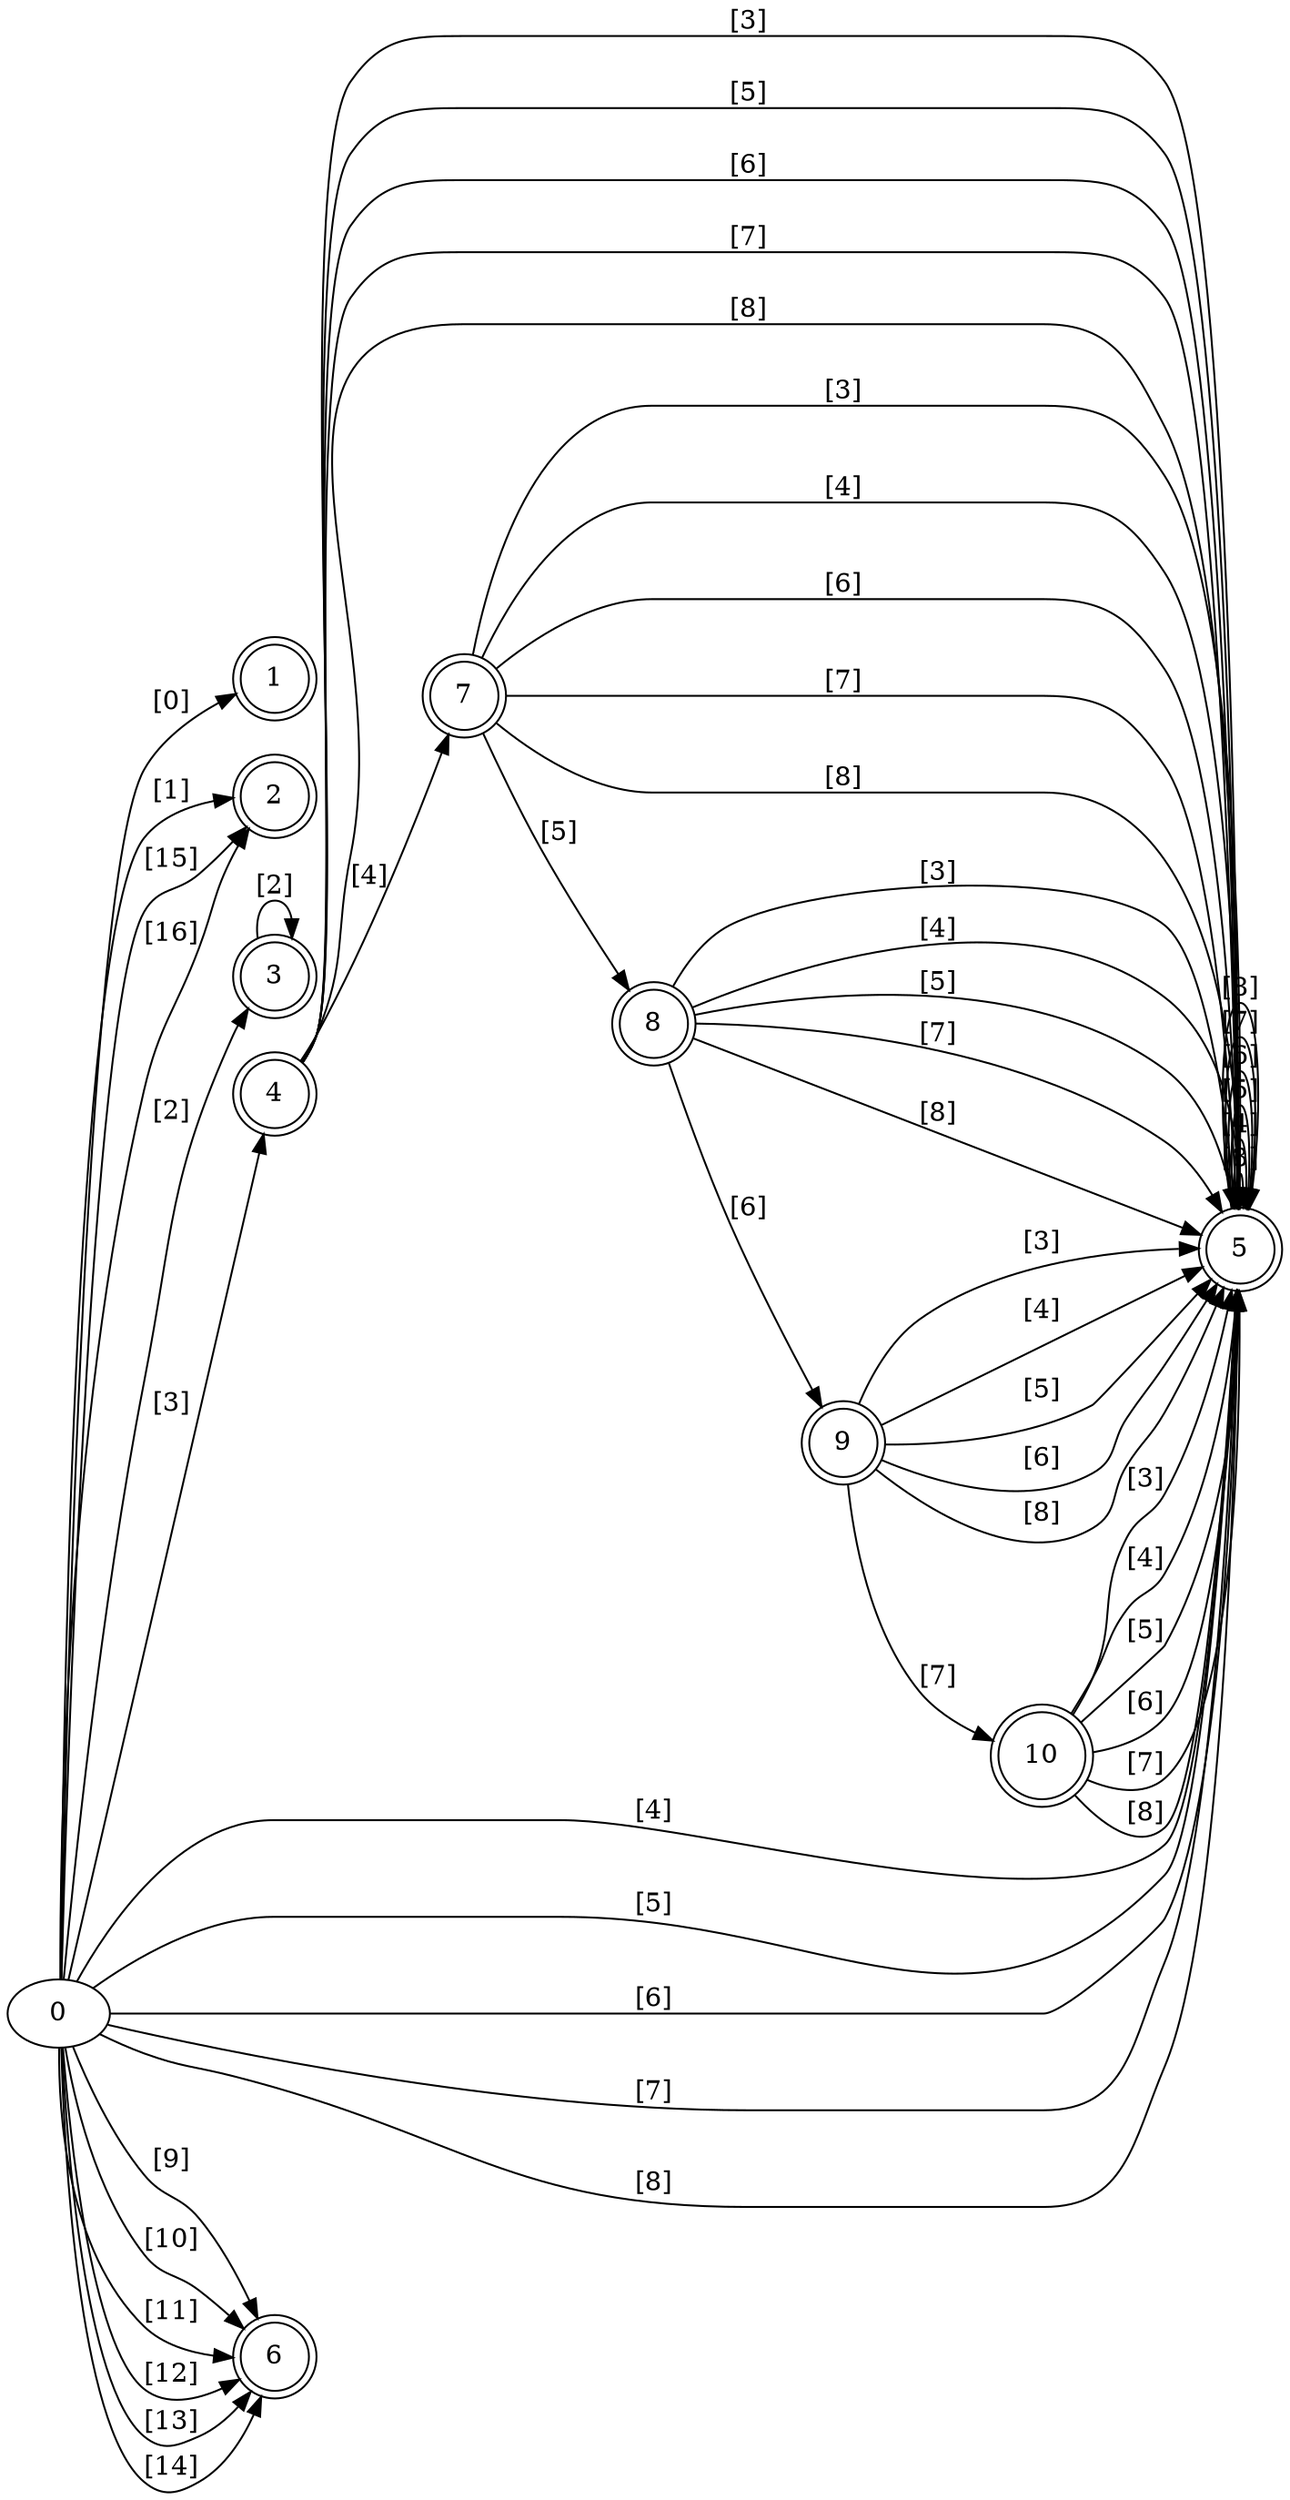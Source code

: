 digraph DFA {
rankdir = LR
1 [shape = doublecircle]
2 [shape = doublecircle]
3 [shape = doublecircle]
4 [shape = doublecircle]
5 [shape = doublecircle]
6 [shape = doublecircle]
7 [shape = doublecircle]
8 [shape = doublecircle]
9 [shape = doublecircle]
10 [shape = doublecircle]
0 -> 1 [label="[0]"]
0 -> 2 [label="[1]"]
0 -> 3 [label="[2]"]
0 -> 4 [label="[3]"]
0 -> 5 [label="[4]"]
0 -> 5 [label="[5]"]
0 -> 5 [label="[6]"]
0 -> 5 [label="[7]"]
0 -> 5 [label="[8]"]
0 -> 6 [label="[9]"]
0 -> 6 [label="[10]"]
0 -> 6 [label="[11]"]
0 -> 6 [label="[12]"]
0 -> 6 [label="[13]"]
0 -> 6 [label="[14]"]
0 -> 2 [label="[15]"]
0 -> 2 [label="[16]"]
3 -> 3 [label="[2]"]
4 -> 5 [label="[3]"]
4 -> 7 [label="[4]"]
4 -> 5 [label="[5]"]
4 -> 5 [label="[6]"]
4 -> 5 [label="[7]"]
4 -> 5 [label="[8]"]
5 -> 5 [label="[3]"]
5 -> 5 [label="[4]"]
5 -> 5 [label="[5]"]
5 -> 5 [label="[6]"]
5 -> 5 [label="[7]"]
5 -> 5 [label="[8]"]
7 -> 5 [label="[3]"]
7 -> 5 [label="[4]"]
7 -> 8 [label="[5]"]
7 -> 5 [label="[6]"]
7 -> 5 [label="[7]"]
7 -> 5 [label="[8]"]
8 -> 5 [label="[3]"]
8 -> 5 [label="[4]"]
8 -> 5 [label="[5]"]
8 -> 9 [label="[6]"]
8 -> 5 [label="[7]"]
8 -> 5 [label="[8]"]
9 -> 5 [label="[3]"]
9 -> 5 [label="[4]"]
9 -> 5 [label="[5]"]
9 -> 5 [label="[6]"]
9 -> 10 [label="[7]"]
9 -> 5 [label="[8]"]
10 -> 5 [label="[3]"]
10 -> 5 [label="[4]"]
10 -> 5 [label="[5]"]
10 -> 5 [label="[6]"]
10 -> 5 [label="[7]"]
10 -> 5 [label="[8]"]
}

